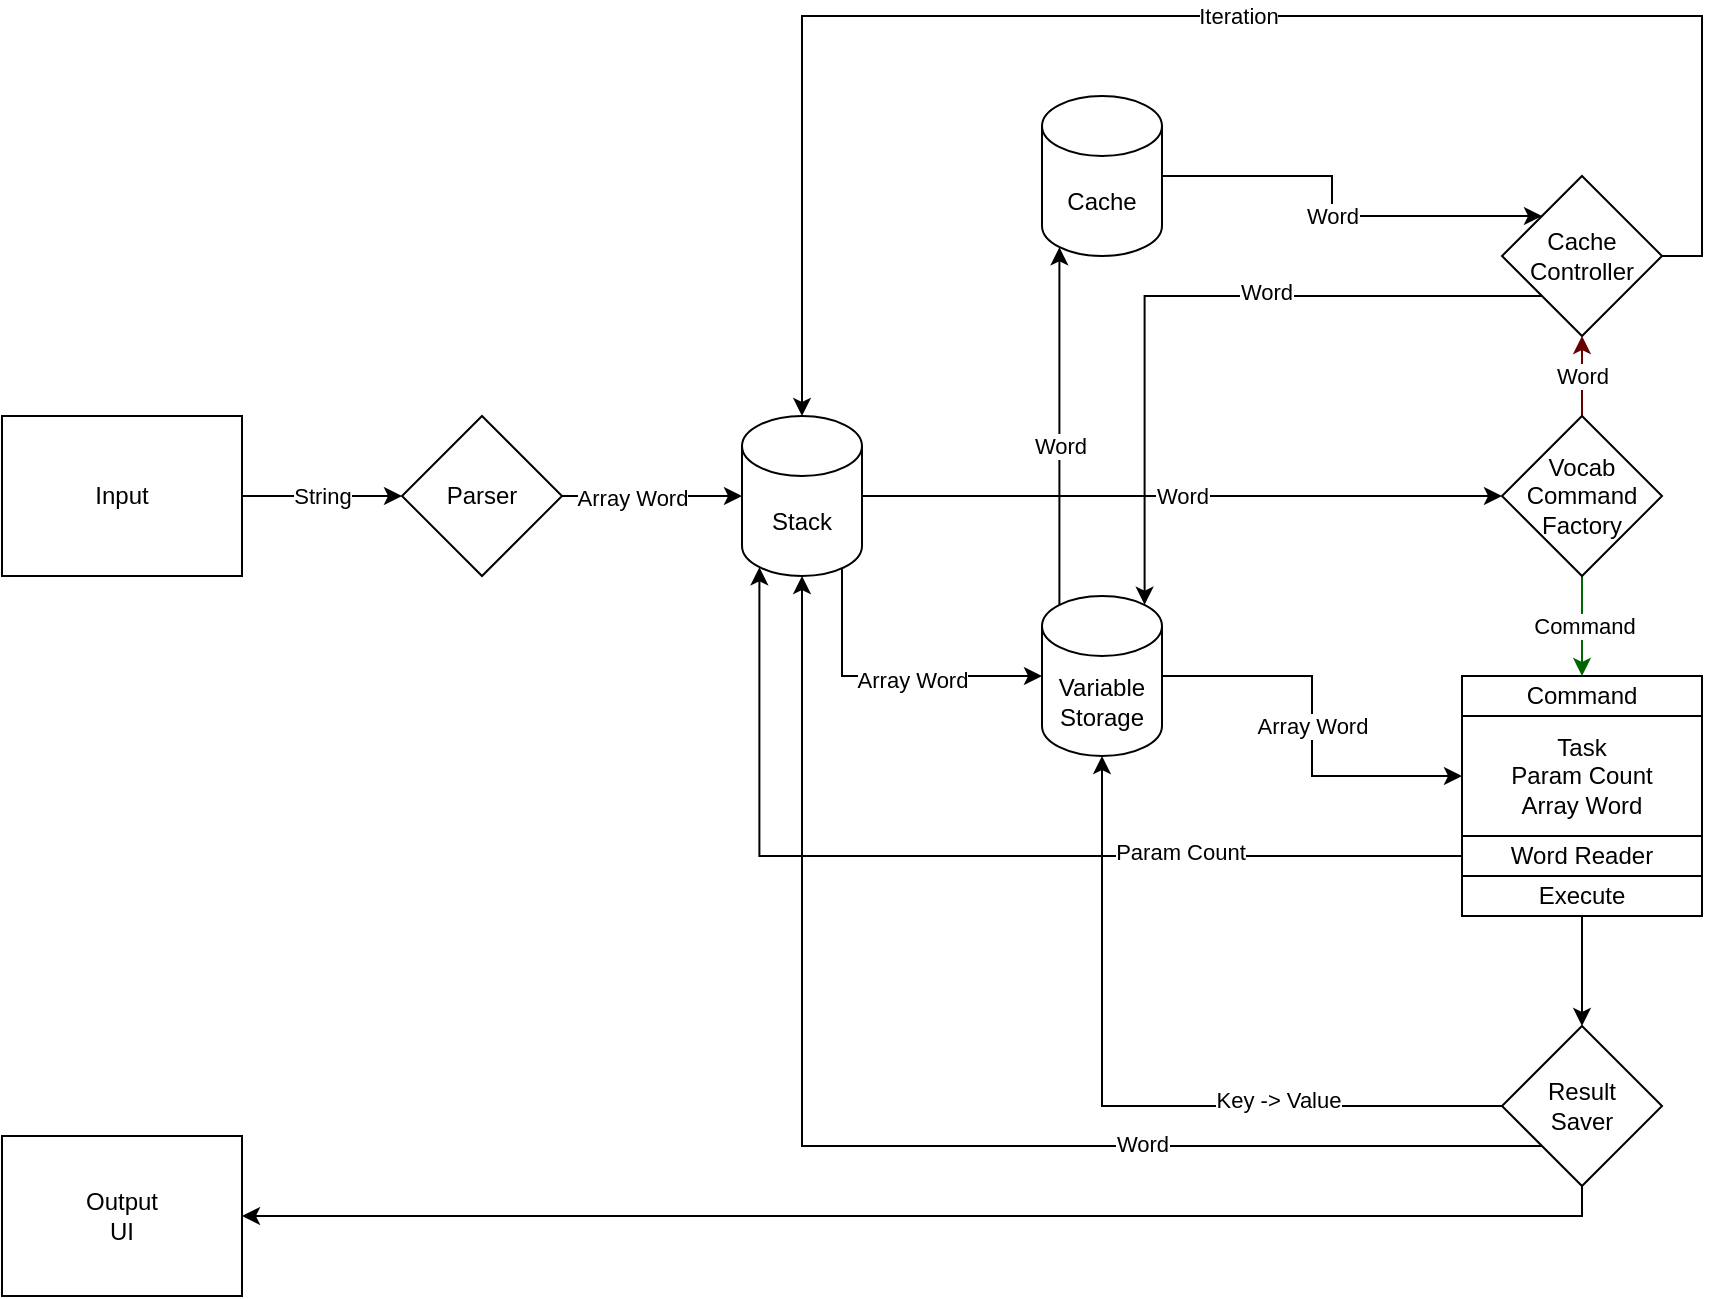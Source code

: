 <mxfile version="20.3.0" type="github">
  <diagram id="dp3owo3YxD2gHgal834z" name="Страница 1">
    <mxGraphModel dx="1422" dy="789" grid="1" gridSize="10" guides="1" tooltips="1" connect="1" arrows="1" fold="1" page="1" pageScale="1" pageWidth="827" pageHeight="1169" math="0" shadow="0">
      <root>
        <mxCell id="0" />
        <mxCell id="1" parent="0" />
        <mxCell id="GLDMUwD_vZjXWO6ywwR--3" value="String" style="edgeStyle=orthogonalEdgeStyle;rounded=0;orthogonalLoop=1;jettySize=auto;html=1;exitX=1;exitY=0.5;exitDx=0;exitDy=0;" edge="1" parent="1" source="GLDMUwD_vZjXWO6ywwR--1" target="GLDMUwD_vZjXWO6ywwR--2">
          <mxGeometry relative="1" as="geometry" />
        </mxCell>
        <mxCell id="GLDMUwD_vZjXWO6ywwR--1" value="Input" style="rounded=0;whiteSpace=wrap;html=1;" vertex="1" parent="1">
          <mxGeometry x="40" y="240" width="120" height="80" as="geometry" />
        </mxCell>
        <mxCell id="GLDMUwD_vZjXWO6ywwR--5" style="edgeStyle=orthogonalEdgeStyle;rounded=0;orthogonalLoop=1;jettySize=auto;html=1;exitX=1;exitY=0.5;exitDx=0;exitDy=0;entryX=0;entryY=0.5;entryDx=0;entryDy=0;entryPerimeter=0;" edge="1" parent="1" source="GLDMUwD_vZjXWO6ywwR--2" target="GLDMUwD_vZjXWO6ywwR--4">
          <mxGeometry relative="1" as="geometry" />
        </mxCell>
        <mxCell id="GLDMUwD_vZjXWO6ywwR--6" value="Array Word" style="edgeLabel;html=1;align=center;verticalAlign=middle;resizable=0;points=[];" vertex="1" connectable="0" parent="GLDMUwD_vZjXWO6ywwR--5">
          <mxGeometry x="-0.222" y="-1" relative="1" as="geometry">
            <mxPoint as="offset" />
          </mxGeometry>
        </mxCell>
        <mxCell id="GLDMUwD_vZjXWO6ywwR--2" value="Parser" style="rhombus;whiteSpace=wrap;html=1;" vertex="1" parent="1">
          <mxGeometry x="240" y="240" width="80" height="80" as="geometry" />
        </mxCell>
        <mxCell id="GLDMUwD_vZjXWO6ywwR--8" value="Word" style="edgeStyle=orthogonalEdgeStyle;rounded=0;orthogonalLoop=1;jettySize=auto;html=1;exitX=1;exitY=0.5;exitDx=0;exitDy=0;exitPerimeter=0;entryX=0;entryY=0.5;entryDx=0;entryDy=0;" edge="1" parent="1" source="GLDMUwD_vZjXWO6ywwR--4" target="GLDMUwD_vZjXWO6ywwR--7">
          <mxGeometry relative="1" as="geometry" />
        </mxCell>
        <mxCell id="GLDMUwD_vZjXWO6ywwR--39" style="edgeStyle=orthogonalEdgeStyle;rounded=0;orthogonalLoop=1;jettySize=auto;html=1;exitX=0.855;exitY=1;exitDx=0;exitDy=-4.35;exitPerimeter=0;entryX=0;entryY=0.5;entryDx=0;entryDy=0;entryPerimeter=0;" edge="1" parent="1" source="GLDMUwD_vZjXWO6ywwR--4" target="GLDMUwD_vZjXWO6ywwR--27">
          <mxGeometry relative="1" as="geometry">
            <Array as="points">
              <mxPoint x="460" y="316" />
              <mxPoint x="460" y="370" />
            </Array>
          </mxGeometry>
        </mxCell>
        <mxCell id="GLDMUwD_vZjXWO6ywwR--40" value="Array Word" style="edgeLabel;html=1;align=center;verticalAlign=middle;resizable=0;points=[];" vertex="1" connectable="0" parent="GLDMUwD_vZjXWO6ywwR--39">
          <mxGeometry x="0.165" y="-2" relative="1" as="geometry">
            <mxPoint as="offset" />
          </mxGeometry>
        </mxCell>
        <mxCell id="GLDMUwD_vZjXWO6ywwR--4" value="Stack&lt;br&gt;" style="shape=cylinder3;whiteSpace=wrap;html=1;boundedLbl=1;backgroundOutline=1;size=15;" vertex="1" parent="1">
          <mxGeometry x="410" y="240" width="60" height="80" as="geometry" />
        </mxCell>
        <mxCell id="GLDMUwD_vZjXWO6ywwR--10" value="Command" style="edgeStyle=orthogonalEdgeStyle;rounded=0;orthogonalLoop=1;jettySize=auto;html=1;exitX=0.5;exitY=1;exitDx=0;exitDy=0;entryX=0.5;entryY=0;entryDx=0;entryDy=0;strokeColor=#006600;" edge="1" parent="1" source="GLDMUwD_vZjXWO6ywwR--7">
          <mxGeometry relative="1" as="geometry">
            <mxPoint x="830" y="370" as="targetPoint" />
          </mxGeometry>
        </mxCell>
        <mxCell id="GLDMUwD_vZjXWO6ywwR--26" value="Word" style="edgeStyle=orthogonalEdgeStyle;rounded=0;orthogonalLoop=1;jettySize=auto;html=1;exitX=0.5;exitY=0;exitDx=0;exitDy=0;entryX=0.5;entryY=1;entryDx=0;entryDy=0;strokeColor=#660000;" edge="1" parent="1" source="GLDMUwD_vZjXWO6ywwR--7" target="GLDMUwD_vZjXWO6ywwR--25">
          <mxGeometry relative="1" as="geometry" />
        </mxCell>
        <mxCell id="GLDMUwD_vZjXWO6ywwR--7" value="Vocab&lt;br&gt;Command&lt;br&gt;Factory" style="rhombus;whiteSpace=wrap;html=1;" vertex="1" parent="1">
          <mxGeometry x="790" y="240" width="80" height="80" as="geometry" />
        </mxCell>
        <mxCell id="GLDMUwD_vZjXWO6ywwR--11" value="Command" style="rounded=0;whiteSpace=wrap;html=1;" vertex="1" parent="1">
          <mxGeometry x="770" y="370" width="120" height="20" as="geometry" />
        </mxCell>
        <mxCell id="GLDMUwD_vZjXWO6ywwR--12" style="edgeStyle=orthogonalEdgeStyle;rounded=0;orthogonalLoop=1;jettySize=auto;html=1;exitX=0.5;exitY=1;exitDx=0;exitDy=0;" edge="1" parent="1" source="GLDMUwD_vZjXWO6ywwR--11" target="GLDMUwD_vZjXWO6ywwR--11">
          <mxGeometry relative="1" as="geometry" />
        </mxCell>
        <mxCell id="GLDMUwD_vZjXWO6ywwR--15" value="Task&lt;br&gt;Param Count&lt;br&gt;Array Word" style="rounded=0;whiteSpace=wrap;html=1;" vertex="1" parent="1">
          <mxGeometry x="770" y="390" width="120" height="60" as="geometry" />
        </mxCell>
        <mxCell id="GLDMUwD_vZjXWO6ywwR--17" style="edgeStyle=orthogonalEdgeStyle;rounded=0;orthogonalLoop=1;jettySize=auto;html=1;exitX=0;exitY=0.5;exitDx=0;exitDy=0;entryX=0.145;entryY=1;entryDx=0;entryDy=-4.35;entryPerimeter=0;" edge="1" parent="1" source="GLDMUwD_vZjXWO6ywwR--16" target="GLDMUwD_vZjXWO6ywwR--4">
          <mxGeometry relative="1" as="geometry" />
        </mxCell>
        <mxCell id="GLDMUwD_vZjXWO6ywwR--21" value="Param Count" style="edgeLabel;html=1;align=center;verticalAlign=middle;resizable=0;points=[];" vertex="1" connectable="0" parent="GLDMUwD_vZjXWO6ywwR--17">
          <mxGeometry x="-0.429" y="-2" relative="1" as="geometry">
            <mxPoint as="offset" />
          </mxGeometry>
        </mxCell>
        <mxCell id="GLDMUwD_vZjXWO6ywwR--16" value="Word Reader" style="rounded=0;whiteSpace=wrap;html=1;" vertex="1" parent="1">
          <mxGeometry x="770" y="450" width="120" height="20" as="geometry" />
        </mxCell>
        <mxCell id="GLDMUwD_vZjXWO6ywwR--44" style="edgeStyle=orthogonalEdgeStyle;rounded=0;orthogonalLoop=1;jettySize=auto;html=1;exitX=0;exitY=1;exitDx=0;exitDy=0;entryX=0.855;entryY=0;entryDx=0;entryDy=4.35;entryPerimeter=0;strokeColor=#000000;" edge="1" parent="1" source="GLDMUwD_vZjXWO6ywwR--25" target="GLDMUwD_vZjXWO6ywwR--27">
          <mxGeometry relative="1" as="geometry" />
        </mxCell>
        <mxCell id="GLDMUwD_vZjXWO6ywwR--45" value="Word" style="edgeLabel;html=1;align=center;verticalAlign=middle;resizable=0;points=[];" vertex="1" connectable="0" parent="GLDMUwD_vZjXWO6ywwR--44">
          <mxGeometry x="-0.218" y="-2" relative="1" as="geometry">
            <mxPoint as="offset" />
          </mxGeometry>
        </mxCell>
        <mxCell id="GLDMUwD_vZjXWO6ywwR--51" style="edgeStyle=orthogonalEdgeStyle;rounded=0;orthogonalLoop=1;jettySize=auto;html=1;exitX=1;exitY=0.5;exitDx=0;exitDy=0;entryX=0.5;entryY=0;entryDx=0;entryDy=0;entryPerimeter=0;strokeColor=#000000;startArrow=none;startFill=0;" edge="1" parent="1" source="GLDMUwD_vZjXWO6ywwR--25" target="GLDMUwD_vZjXWO6ywwR--4">
          <mxGeometry relative="1" as="geometry">
            <Array as="points">
              <mxPoint x="890" y="160" />
              <mxPoint x="890" y="40" />
              <mxPoint x="440" y="40" />
            </Array>
          </mxGeometry>
        </mxCell>
        <mxCell id="GLDMUwD_vZjXWO6ywwR--54" value="Iteration" style="edgeLabel;html=1;align=center;verticalAlign=middle;resizable=0;points=[];" vertex="1" connectable="0" parent="GLDMUwD_vZjXWO6ywwR--51">
          <mxGeometry x="-0.185" relative="1" as="geometry">
            <mxPoint x="-50" as="offset" />
          </mxGeometry>
        </mxCell>
        <mxCell id="GLDMUwD_vZjXWO6ywwR--25" value="Cache Controller" style="rhombus;whiteSpace=wrap;html=1;" vertex="1" parent="1">
          <mxGeometry x="790" y="120" width="80" height="80" as="geometry" />
        </mxCell>
        <mxCell id="GLDMUwD_vZjXWO6ywwR--43" value="Array Word" style="edgeStyle=orthogonalEdgeStyle;rounded=0;orthogonalLoop=1;jettySize=auto;html=1;exitX=1;exitY=0.5;exitDx=0;exitDy=0;exitPerimeter=0;entryX=0;entryY=0.5;entryDx=0;entryDy=0;" edge="1" parent="1" source="GLDMUwD_vZjXWO6ywwR--27" target="GLDMUwD_vZjXWO6ywwR--15">
          <mxGeometry relative="1" as="geometry" />
        </mxCell>
        <mxCell id="GLDMUwD_vZjXWO6ywwR--48" style="edgeStyle=orthogonalEdgeStyle;rounded=0;orthogonalLoop=1;jettySize=auto;html=1;exitX=0.145;exitY=0;exitDx=0;exitDy=4.35;exitPerimeter=0;entryX=0.145;entryY=1;entryDx=0;entryDy=-4.35;entryPerimeter=0;strokeColor=#000000;" edge="1" parent="1" source="GLDMUwD_vZjXWO6ywwR--27" target="GLDMUwD_vZjXWO6ywwR--47">
          <mxGeometry relative="1" as="geometry" />
        </mxCell>
        <mxCell id="GLDMUwD_vZjXWO6ywwR--50" value="Word" style="edgeLabel;html=1;align=center;verticalAlign=middle;resizable=0;points=[];" vertex="1" connectable="0" parent="GLDMUwD_vZjXWO6ywwR--48">
          <mxGeometry x="-0.112" relative="1" as="geometry">
            <mxPoint as="offset" />
          </mxGeometry>
        </mxCell>
        <mxCell id="GLDMUwD_vZjXWO6ywwR--27" value="Variable Storage" style="shape=cylinder3;whiteSpace=wrap;html=1;boundedLbl=1;backgroundOutline=1;size=15;" vertex="1" parent="1">
          <mxGeometry x="560" y="330" width="60" height="80" as="geometry" />
        </mxCell>
        <mxCell id="GLDMUwD_vZjXWO6ywwR--49" value="Word" style="edgeStyle=orthogonalEdgeStyle;rounded=0;orthogonalLoop=1;jettySize=auto;html=1;exitX=1;exitY=0.5;exitDx=0;exitDy=0;exitPerimeter=0;entryX=0;entryY=0;entryDx=0;entryDy=0;strokeColor=#000000;" edge="1" parent="1" source="GLDMUwD_vZjXWO6ywwR--47" target="GLDMUwD_vZjXWO6ywwR--25">
          <mxGeometry relative="1" as="geometry" />
        </mxCell>
        <mxCell id="GLDMUwD_vZjXWO6ywwR--47" value="Cache" style="shape=cylinder3;whiteSpace=wrap;html=1;boundedLbl=1;backgroundOutline=1;size=15;" vertex="1" parent="1">
          <mxGeometry x="560" y="80" width="60" height="80" as="geometry" />
        </mxCell>
        <mxCell id="GLDMUwD_vZjXWO6ywwR--57" style="edgeStyle=orthogonalEdgeStyle;rounded=0;orthogonalLoop=1;jettySize=auto;html=1;exitX=0.5;exitY=1;exitDx=0;exitDy=0;entryX=0.5;entryY=0;entryDx=0;entryDy=0;strokeColor=#000000;startArrow=none;startFill=0;" edge="1" parent="1" source="GLDMUwD_vZjXWO6ywwR--55" target="GLDMUwD_vZjXWO6ywwR--56">
          <mxGeometry relative="1" as="geometry" />
        </mxCell>
        <mxCell id="GLDMUwD_vZjXWO6ywwR--55" value="Execute" style="rounded=0;whiteSpace=wrap;html=1;" vertex="1" parent="1">
          <mxGeometry x="770" y="470" width="120" height="20" as="geometry" />
        </mxCell>
        <mxCell id="GLDMUwD_vZjXWO6ywwR--58" style="edgeStyle=orthogonalEdgeStyle;rounded=0;orthogonalLoop=1;jettySize=auto;html=1;exitX=0;exitY=0.5;exitDx=0;exitDy=0;entryX=0.5;entryY=1;entryDx=0;entryDy=0;entryPerimeter=0;strokeColor=#000000;startArrow=none;startFill=0;" edge="1" parent="1" source="GLDMUwD_vZjXWO6ywwR--56" target="GLDMUwD_vZjXWO6ywwR--27">
          <mxGeometry relative="1" as="geometry" />
        </mxCell>
        <mxCell id="GLDMUwD_vZjXWO6ywwR--61" value="Key -&amp;gt; Value" style="edgeLabel;html=1;align=center;verticalAlign=middle;resizable=0;points=[];" vertex="1" connectable="0" parent="GLDMUwD_vZjXWO6ywwR--58">
          <mxGeometry x="-0.403" y="-3" relative="1" as="geometry">
            <mxPoint as="offset" />
          </mxGeometry>
        </mxCell>
        <mxCell id="GLDMUwD_vZjXWO6ywwR--59" style="edgeStyle=orthogonalEdgeStyle;rounded=0;orthogonalLoop=1;jettySize=auto;html=1;exitX=0;exitY=1;exitDx=0;exitDy=0;entryX=0.5;entryY=1;entryDx=0;entryDy=0;entryPerimeter=0;strokeColor=#000000;startArrow=none;startFill=0;" edge="1" parent="1" source="GLDMUwD_vZjXWO6ywwR--56" target="GLDMUwD_vZjXWO6ywwR--4">
          <mxGeometry relative="1" as="geometry" />
        </mxCell>
        <mxCell id="GLDMUwD_vZjXWO6ywwR--60" value="Word" style="edgeLabel;html=1;align=center;verticalAlign=middle;resizable=0;points=[];" vertex="1" connectable="0" parent="GLDMUwD_vZjXWO6ywwR--59">
          <mxGeometry x="-0.389" y="-1" relative="1" as="geometry">
            <mxPoint as="offset" />
          </mxGeometry>
        </mxCell>
        <mxCell id="GLDMUwD_vZjXWO6ywwR--63" style="edgeStyle=orthogonalEdgeStyle;rounded=0;orthogonalLoop=1;jettySize=auto;html=1;exitX=0.5;exitY=1;exitDx=0;exitDy=0;entryX=1;entryY=0.5;entryDx=0;entryDy=0;strokeColor=#000000;startArrow=none;startFill=0;" edge="1" parent="1" source="GLDMUwD_vZjXWO6ywwR--56" target="GLDMUwD_vZjXWO6ywwR--62">
          <mxGeometry relative="1" as="geometry">
            <Array as="points">
              <mxPoint x="830" y="640" />
            </Array>
          </mxGeometry>
        </mxCell>
        <mxCell id="GLDMUwD_vZjXWO6ywwR--56" value="Result&lt;br&gt;Saver" style="rhombus;whiteSpace=wrap;html=1;" vertex="1" parent="1">
          <mxGeometry x="790" y="545" width="80" height="80" as="geometry" />
        </mxCell>
        <mxCell id="GLDMUwD_vZjXWO6ywwR--62" value="Output&lt;br&gt;UI" style="rounded=0;whiteSpace=wrap;html=1;" vertex="1" parent="1">
          <mxGeometry x="40" y="600" width="120" height="80" as="geometry" />
        </mxCell>
      </root>
    </mxGraphModel>
  </diagram>
</mxfile>
